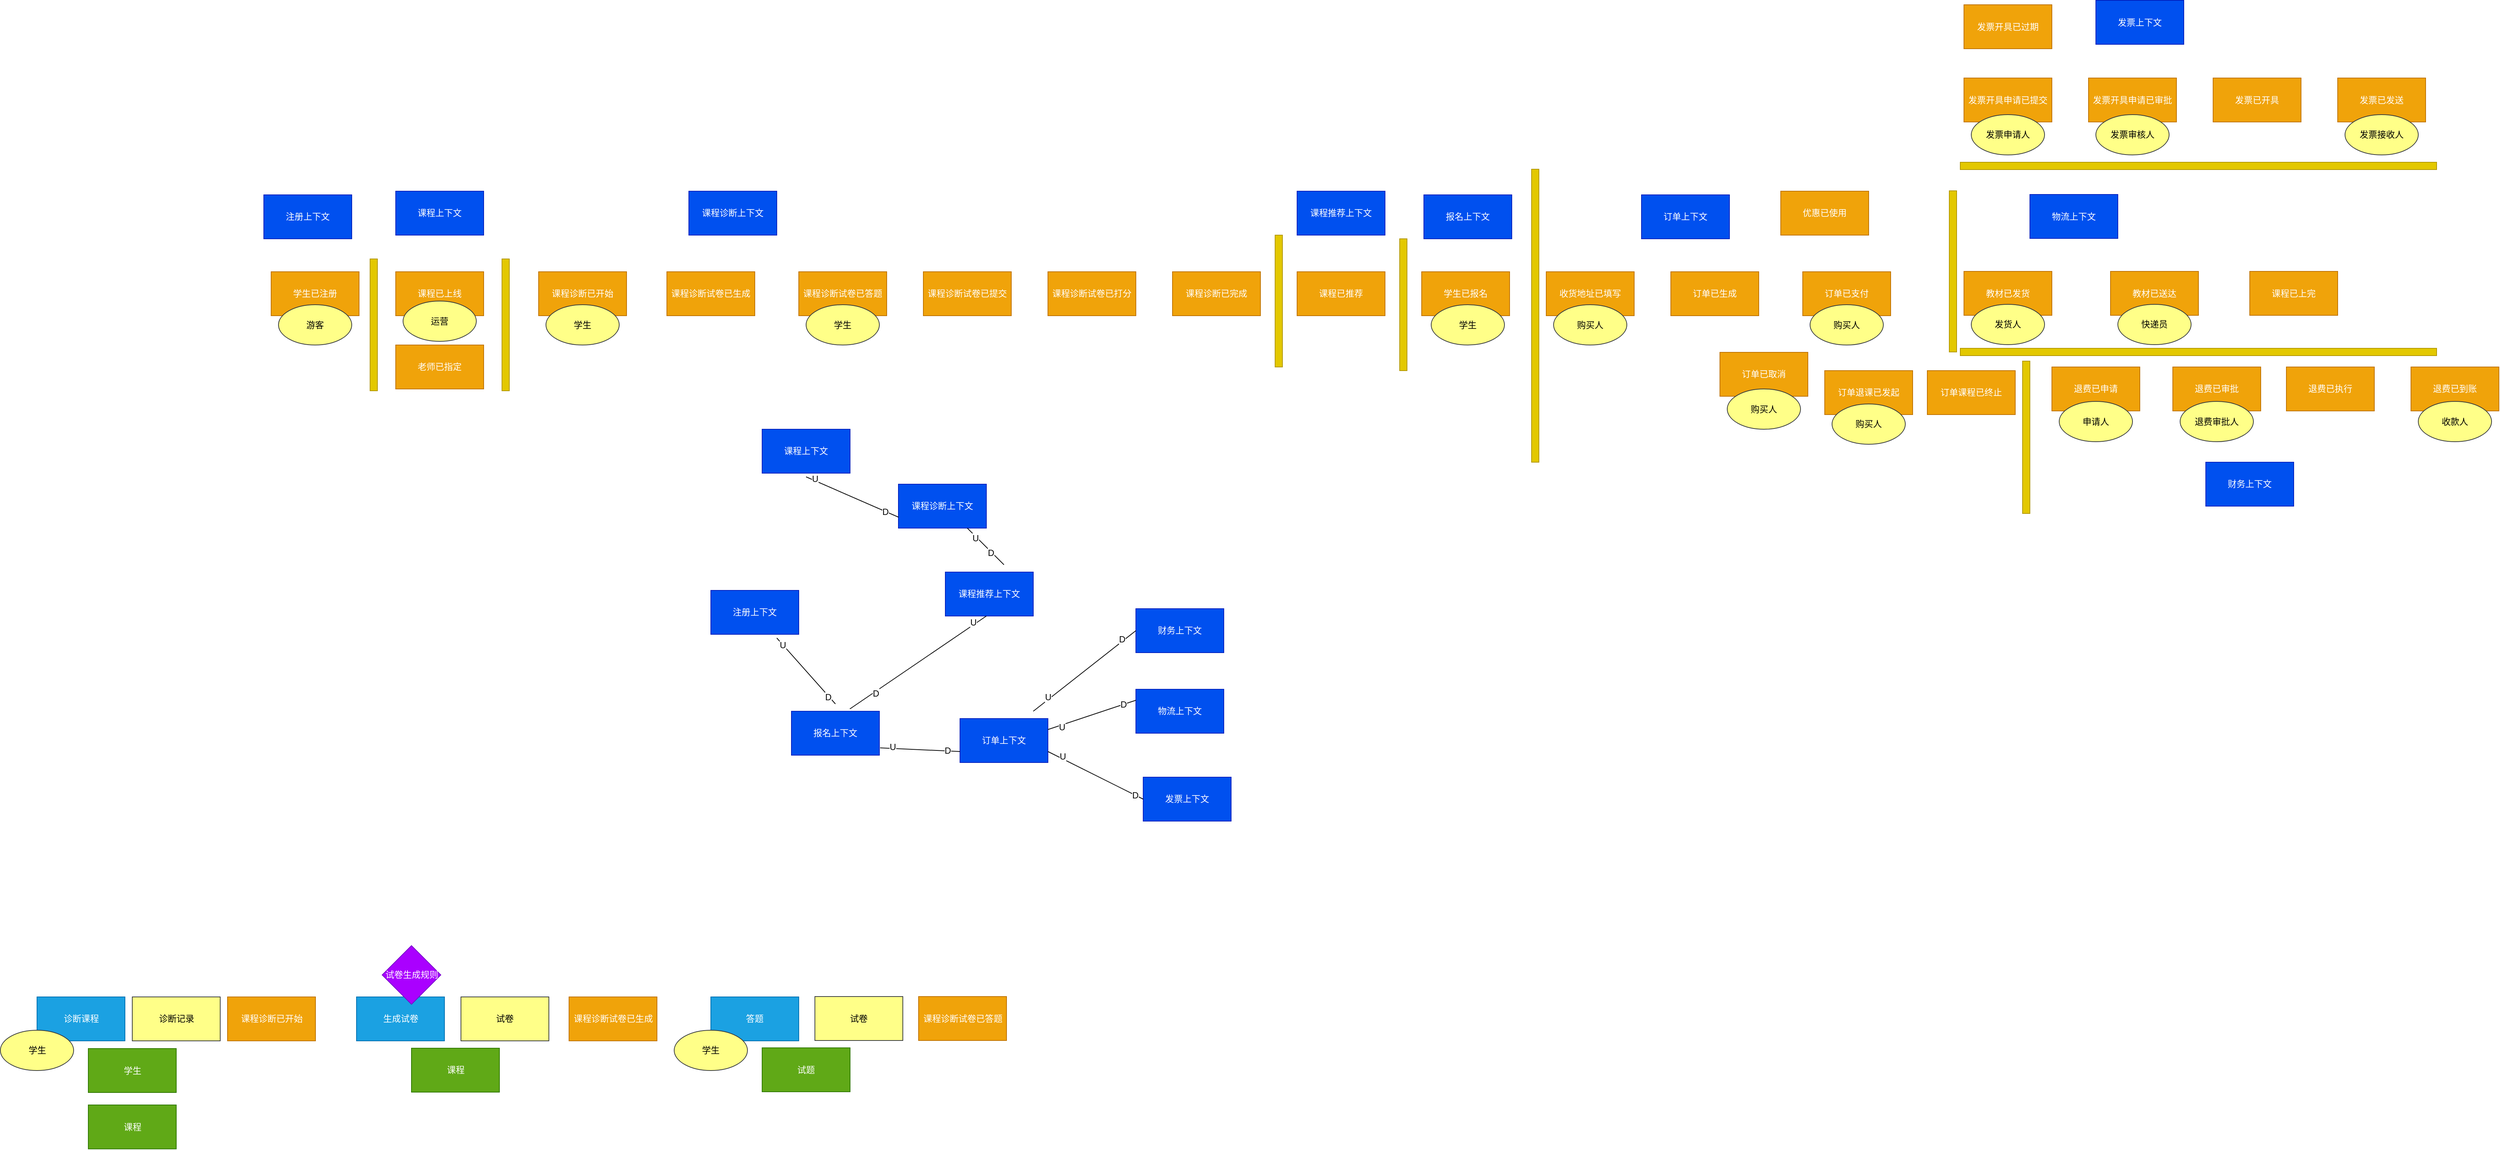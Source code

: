 <mxfile version="11.3.0" type="github" pages="1"><diagram id="fuBMqEyUQ5Y6CXA4ws4X" name="Page-1"><mxGraphModel dx="2631" dy="475" grid="1" gridSize="10" guides="1" tooltips="1" connect="1" arrows="1" fold="1" page="1" pageScale="1" pageWidth="827" pageHeight="1169" math="0" shadow="0"><root><mxCell id="0"/><mxCell id="1" parent="0"/><mxCell id="42AnEJU3W3lW7215Xw7V-1" value="课程诊断已开始" style="rounded=0;whiteSpace=wrap;html=1;fillColor=#f0a30a;strokeColor=#BD7000;fontColor=#ffffff;" vertex="1" parent="1"><mxGeometry x="-905" y="380" width="120" height="60" as="geometry"/></mxCell><mxCell id="42AnEJU3W3lW7215Xw7V-2" value="收货地址已填写" style="rounded=0;whiteSpace=wrap;html=1;fillColor=#f0a30a;strokeColor=#BD7000;fontColor=#ffffff;" vertex="1" parent="1"><mxGeometry x="470" y="380" width="120" height="60" as="geometry"/></mxCell><mxCell id="42AnEJU3W3lW7215Xw7V-3" value="订单已支付" style="rounded=0;whiteSpace=wrap;html=1;fillColor=#f0a30a;strokeColor=#BD7000;fontColor=#ffffff;" vertex="1" parent="1"><mxGeometry x="820" y="380" width="120" height="60" as="geometry"/></mxCell><mxCell id="42AnEJU3W3lW7215Xw7V-4" value="订单已生成" style="rounded=0;whiteSpace=wrap;html=1;fillColor=#f0a30a;strokeColor=#BD7000;fontColor=#ffffff;" vertex="1" parent="1"><mxGeometry x="640" y="380" width="120" height="60" as="geometry"/></mxCell><mxCell id="42AnEJU3W3lW7215Xw7V-5" value="订单已取消" style="rounded=0;whiteSpace=wrap;html=1;fillColor=#f0a30a;strokeColor=#BD7000;fontColor=#ffffff;" vertex="1" parent="1"><mxGeometry x="707" y="490" width="120" height="60" as="geometry"/></mxCell><mxCell id="42AnEJU3W3lW7215Xw7V-6" value="教材已发货" style="rounded=0;whiteSpace=wrap;html=1;fillColor=#f0a30a;strokeColor=#BD7000;fontColor=#ffffff;" vertex="1" parent="1"><mxGeometry x="1040" y="379.5" width="120" height="60" as="geometry"/></mxCell><mxCell id="42AnEJU3W3lW7215Xw7V-7" value="发票已开具" style="rounded=0;whiteSpace=wrap;html=1;fillColor=#f0a30a;strokeColor=#BD7000;fontColor=#ffffff;" vertex="1" parent="1"><mxGeometry x="1380" y="115.5" width="120" height="60" as="geometry"/></mxCell><mxCell id="42AnEJU3W3lW7215Xw7V-8" value="课程已推荐" style="rounded=0;whiteSpace=wrap;html=1;fillColor=#f0a30a;strokeColor=#BD7000;fontColor=#ffffff;" vertex="1" parent="1"><mxGeometry x="130" y="380" width="120" height="60" as="geometry"/></mxCell><mxCell id="42AnEJU3W3lW7215Xw7V-9" value="课程诊断试卷已打分" style="rounded=0;whiteSpace=wrap;html=1;fillColor=#f0a30a;strokeColor=#BD7000;fontColor=#ffffff;" vertex="1" parent="1"><mxGeometry x="-210" y="380" width="120" height="60" as="geometry"/></mxCell><mxCell id="42AnEJU3W3lW7215Xw7V-10" value="学生已报名" style="rounded=0;whiteSpace=wrap;html=1;fillColor=#f0a30a;strokeColor=#BD7000;fontColor=#ffffff;" vertex="1" parent="1"><mxGeometry x="300" y="380" width="120" height="60" as="geometry"/></mxCell><mxCell id="42AnEJU3W3lW7215Xw7V-11" value="教材已送达" style="rounded=0;whiteSpace=wrap;html=1;fillColor=#f0a30a;strokeColor=#BD7000;fontColor=#ffffff;" vertex="1" parent="1"><mxGeometry x="1240" y="379.5" width="120" height="60" as="geometry"/></mxCell><mxCell id="42AnEJU3W3lW7215Xw7V-12" value="课程已上线" style="rounded=0;whiteSpace=wrap;html=1;fillColor=#f0a30a;strokeColor=#BD7000;fontColor=#ffffff;" vertex="1" parent="1"><mxGeometry x="-1100" y="380" width="120" height="60" as="geometry"/></mxCell><mxCell id="42AnEJU3W3lW7215Xw7V-13" value="学生已注册" style="rounded=0;whiteSpace=wrap;html=1;fillColor=#f0a30a;strokeColor=#BD7000;fontColor=#ffffff;" vertex="1" parent="1"><mxGeometry x="-1270" y="380" width="120" height="60" as="geometry"/></mxCell><mxCell id="42AnEJU3W3lW7215Xw7V-14" value="老师已指定" style="rounded=0;whiteSpace=wrap;html=1;fillColor=#f0a30a;strokeColor=#BD7000;fontColor=#ffffff;" vertex="1" parent="1"><mxGeometry x="-1100" y="480" width="120" height="60" as="geometry"/></mxCell><mxCell id="42AnEJU3W3lW7215Xw7V-15" value="优惠已使用" style="rounded=0;whiteSpace=wrap;html=1;fillColor=#f0a30a;strokeColor=#BD7000;fontColor=#ffffff;" vertex="1" parent="1"><mxGeometry x="790" y="270" width="120" height="60" as="geometry"/></mxCell><mxCell id="42AnEJU3W3lW7215Xw7V-16" value="退费已申请" style="rounded=0;whiteSpace=wrap;html=1;fillColor=#f0a30a;strokeColor=#BD7000;fontColor=#ffffff;" vertex="1" parent="1"><mxGeometry x="1160" y="510" width="120" height="60" as="geometry"/></mxCell><mxCell id="42AnEJU3W3lW7215Xw7V-17" value="课程已上完" style="rounded=0;whiteSpace=wrap;html=1;fillColor=#f0a30a;strokeColor=#BD7000;fontColor=#ffffff;" vertex="1" parent="1"><mxGeometry x="1430" y="379.5" width="120" height="60" as="geometry"/></mxCell><mxCell id="42AnEJU3W3lW7215Xw7V-18" value="课程诊断试卷已生成" style="rounded=0;whiteSpace=wrap;html=1;fillColor=#f0a30a;strokeColor=#BD7000;fontColor=#ffffff;" vertex="1" parent="1"><mxGeometry x="-730" y="380" width="120" height="60" as="geometry"/></mxCell><mxCell id="42AnEJU3W3lW7215Xw7V-19" value="课程诊断试卷已答题" style="rounded=0;whiteSpace=wrap;html=1;fillColor=#f0a30a;strokeColor=#BD7000;fontColor=#ffffff;" vertex="1" parent="1"><mxGeometry x="-550" y="380" width="120" height="60" as="geometry"/></mxCell><mxCell id="42AnEJU3W3lW7215Xw7V-20" value="课程诊断试卷已提交" style="rounded=0;whiteSpace=wrap;html=1;fillColor=#f0a30a;strokeColor=#BD7000;fontColor=#ffffff;" vertex="1" parent="1"><mxGeometry x="-380" y="380" width="120" height="60" as="geometry"/></mxCell><mxCell id="42AnEJU3W3lW7215Xw7V-21" value="课程诊断已完成" style="rounded=0;whiteSpace=wrap;html=1;fillColor=#f0a30a;strokeColor=#BD7000;fontColor=#ffffff;" vertex="1" parent="1"><mxGeometry x="-40" y="380" width="120" height="60" as="geometry"/></mxCell><mxCell id="42AnEJU3W3lW7215Xw7V-22" value="发票开具申请已提交" style="rounded=0;whiteSpace=wrap;html=1;fillColor=#f0a30a;strokeColor=#BD7000;fontColor=#ffffff;" vertex="1" parent="1"><mxGeometry x="1040" y="115.5" width="120" height="60" as="geometry"/></mxCell><mxCell id="42AnEJU3W3lW7215Xw7V-23" value="发票开具申请已审批" style="rounded=0;whiteSpace=wrap;html=1;fillColor=#f0a30a;strokeColor=#BD7000;fontColor=#ffffff;" vertex="1" parent="1"><mxGeometry x="1210" y="115.5" width="120" height="60" as="geometry"/></mxCell><mxCell id="42AnEJU3W3lW7215Xw7V-24" value="发票已发送" style="rounded=0;whiteSpace=wrap;html=1;fillColor=#f0a30a;strokeColor=#BD7000;fontColor=#ffffff;" vertex="1" parent="1"><mxGeometry x="1550" y="115.5" width="120" height="60" as="geometry"/></mxCell><mxCell id="42AnEJU3W3lW7215Xw7V-25" value="发票开具已过期" style="rounded=0;whiteSpace=wrap;html=1;fillColor=#f0a30a;strokeColor=#BD7000;fontColor=#ffffff;" vertex="1" parent="1"><mxGeometry x="1040" y="15.5" width="120" height="60" as="geometry"/></mxCell><mxCell id="42AnEJU3W3lW7215Xw7V-26" value="退费已审批" style="rounded=0;whiteSpace=wrap;html=1;fillColor=#f0a30a;strokeColor=#BD7000;fontColor=#ffffff;" vertex="1" parent="1"><mxGeometry x="1325" y="510" width="120" height="60" as="geometry"/></mxCell><mxCell id="42AnEJU3W3lW7215Xw7V-27" value="订单课程已终止" style="rounded=0;whiteSpace=wrap;html=1;fillColor=#f0a30a;strokeColor=#BD7000;fontColor=#ffffff;" vertex="1" parent="1"><mxGeometry x="990" y="515" width="120" height="60" as="geometry"/></mxCell><mxCell id="42AnEJU3W3lW7215Xw7V-28" value="退费已执行" style="rounded=0;whiteSpace=wrap;html=1;fillColor=#f0a30a;strokeColor=#BD7000;fontColor=#ffffff;" vertex="1" parent="1"><mxGeometry x="1480" y="510" width="120" height="60" as="geometry"/></mxCell><mxCell id="42AnEJU3W3lW7215Xw7V-29" value="退费已到账" style="rounded=0;whiteSpace=wrap;html=1;fillColor=#f0a30a;strokeColor=#BD7000;fontColor=#ffffff;" vertex="1" parent="1"><mxGeometry x="1650" y="510" width="120" height="60" as="geometry"/></mxCell><mxCell id="42AnEJU3W3lW7215Xw7V-30" value="游客" style="ellipse;whiteSpace=wrap;html=1;fillColor=#ffff88;strokeColor=#36393d;" vertex="1" parent="1"><mxGeometry x="-1260" y="425" width="100" height="55" as="geometry"/></mxCell><mxCell id="42AnEJU3W3lW7215Xw7V-31" value="学生" style="ellipse;whiteSpace=wrap;html=1;fillColor=#ffff88;strokeColor=#36393d;" vertex="1" parent="1"><mxGeometry x="-895" y="425" width="100" height="55" as="geometry"/></mxCell><mxCell id="42AnEJU3W3lW7215Xw7V-32" value="学生" style="ellipse;whiteSpace=wrap;html=1;fillColor=#ffff88;strokeColor=#36393d;" vertex="1" parent="1"><mxGeometry x="-540" y="425" width="100" height="55" as="geometry"/></mxCell><mxCell id="42AnEJU3W3lW7215Xw7V-33" value="学生" style="ellipse;whiteSpace=wrap;html=1;fillColor=#ffff88;strokeColor=#36393d;" vertex="1" parent="1"><mxGeometry x="313" y="425" width="100" height="55" as="geometry"/></mxCell><mxCell id="42AnEJU3W3lW7215Xw7V-34" value="购买人" style="ellipse;whiteSpace=wrap;html=1;fillColor=#ffff88;strokeColor=#36393d;" vertex="1" parent="1"><mxGeometry x="480" y="425" width="100" height="55" as="geometry"/></mxCell><mxCell id="42AnEJU3W3lW7215Xw7V-35" value="发票申请人" style="ellipse;whiteSpace=wrap;html=1;fillColor=#ffff88;strokeColor=#36393d;" vertex="1" parent="1"><mxGeometry x="1050" y="165.5" width="100" height="55" as="geometry"/></mxCell><mxCell id="42AnEJU3W3lW7215Xw7V-36" value="发票审核人" style="ellipse;whiteSpace=wrap;html=1;fillColor=#ffff88;strokeColor=#36393d;" vertex="1" parent="1"><mxGeometry x="1220" y="165.5" width="100" height="55" as="geometry"/></mxCell><mxCell id="42AnEJU3W3lW7215Xw7V-37" value="购买人" style="ellipse;whiteSpace=wrap;html=1;fillColor=#ffff88;strokeColor=#36393d;" vertex="1" parent="1"><mxGeometry x="830" y="425" width="100" height="55" as="geometry"/></mxCell><mxCell id="42AnEJU3W3lW7215Xw7V-38" value="申请人" style="ellipse;whiteSpace=wrap;html=1;fillColor=#ffff88;strokeColor=#36393d;" vertex="1" parent="1"><mxGeometry x="1170" y="557" width="100" height="55" as="geometry"/></mxCell><mxCell id="42AnEJU3W3lW7215Xw7V-39" value="购买人" style="ellipse;whiteSpace=wrap;html=1;fillColor=#ffff88;strokeColor=#36393d;" vertex="1" parent="1"><mxGeometry x="717" y="540" width="100" height="55" as="geometry"/></mxCell><mxCell id="42AnEJU3W3lW7215Xw7V-40" value="发货人" style="ellipse;whiteSpace=wrap;html=1;fillColor=#ffff88;strokeColor=#36393d;" vertex="1" parent="1"><mxGeometry x="1050" y="424.5" width="100" height="55" as="geometry"/></mxCell><mxCell id="42AnEJU3W3lW7215Xw7V-41" value="快递员" style="ellipse;whiteSpace=wrap;html=1;fillColor=#ffff88;strokeColor=#36393d;" vertex="1" parent="1"><mxGeometry x="1250" y="424.5" width="100" height="55" as="geometry"/></mxCell><mxCell id="42AnEJU3W3lW7215Xw7V-42" value="收款人" style="ellipse;whiteSpace=wrap;html=1;fillColor=#ffff88;strokeColor=#36393d;" vertex="1" parent="1"><mxGeometry x="1660" y="557" width="100" height="55" as="geometry"/></mxCell><mxCell id="42AnEJU3W3lW7215Xw7V-43" value="退费审批人" style="ellipse;whiteSpace=wrap;html=1;fillColor=#ffff88;strokeColor=#36393d;" vertex="1" parent="1"><mxGeometry x="1335" y="557" width="100" height="55" as="geometry"/></mxCell><mxCell id="42AnEJU3W3lW7215Xw7V-44" value="" style="html=1;points=[];perimeter=orthogonalPerimeter;fillColor=#e3c800;strokeColor=#B09500;fontColor=#ffffff;" vertex="1" parent="1"><mxGeometry x="-1135" y="362.5" width="10" height="180" as="geometry"/></mxCell><mxCell id="42AnEJU3W3lW7215Xw7V-45" value="" style="html=1;points=[];perimeter=orthogonalPerimeter;fillColor=#e3c800;strokeColor=#B09500;fontColor=#ffffff;" vertex="1" parent="1"><mxGeometry x="-955" y="362.5" width="10" height="180" as="geometry"/></mxCell><mxCell id="42AnEJU3W3lW7215Xw7V-46" value="" style="html=1;points=[];perimeter=orthogonalPerimeter;fillColor=#e3c800;strokeColor=#B09500;fontColor=#ffffff;" vertex="1" parent="1"><mxGeometry x="270" y="335" width="10" height="180" as="geometry"/></mxCell><mxCell id="42AnEJU3W3lW7215Xw7V-47" value="" style="html=1;points=[];perimeter=orthogonalPerimeter;fillColor=#e3c800;strokeColor=#B09500;fontColor=#ffffff;" vertex="1" parent="1"><mxGeometry x="450" y="240" width="10" height="400" as="geometry"/></mxCell><mxCell id="42AnEJU3W3lW7215Xw7V-48" value="" style="html=1;points=[];perimeter=orthogonalPerimeter;fillColor=#e3c800;strokeColor=#B09500;fontColor=#ffffff;rotation=90;" vertex="1" parent="1"><mxGeometry x="1355" y="-89.5" width="10" height="650" as="geometry"/></mxCell><mxCell id="42AnEJU3W3lW7215Xw7V-49" value="" style="html=1;points=[];perimeter=orthogonalPerimeter;fillColor=#e3c800;strokeColor=#B09500;fontColor=#ffffff;rotation=90;" vertex="1" parent="1"><mxGeometry x="1355" y="164.5" width="10" height="650" as="geometry"/></mxCell><mxCell id="42AnEJU3W3lW7215Xw7V-50" value="" style="html=1;points=[];perimeter=orthogonalPerimeter;fillColor=#e3c800;strokeColor=#B09500;fontColor=#ffffff;" vertex="1" parent="1"><mxGeometry x="100" y="330" width="10" height="180" as="geometry"/></mxCell><mxCell id="42AnEJU3W3lW7215Xw7V-51" value="" style="html=1;points=[];perimeter=orthogonalPerimeter;fillColor=#e3c800;strokeColor=#B09500;fontColor=#ffffff;" vertex="1" parent="1"><mxGeometry x="1020" y="269.5" width="10" height="220" as="geometry"/></mxCell><mxCell id="42AnEJU3W3lW7215Xw7V-52" value="注册上下文" style="rounded=0;whiteSpace=wrap;html=1;fillColor=#0050ef;strokeColor=#001DBC;fontColor=#ffffff;" vertex="1" parent="1"><mxGeometry x="-1280" y="275" width="120" height="60" as="geometry"/></mxCell><mxCell id="42AnEJU3W3lW7215Xw7V-53" value="课程上下文" style="rounded=0;whiteSpace=wrap;html=1;fillColor=#0050ef;strokeColor=#001DBC;fontColor=#ffffff;" vertex="1" parent="1"><mxGeometry x="-1100" y="270" width="120" height="60" as="geometry"/></mxCell><mxCell id="42AnEJU3W3lW7215Xw7V-54" value="课程诊断上下文" style="rounded=0;whiteSpace=wrap;html=1;fillColor=#0050ef;strokeColor=#001DBC;fontColor=#ffffff;" vertex="1" parent="1"><mxGeometry x="-700" y="270" width="120" height="60" as="geometry"/></mxCell><mxCell id="42AnEJU3W3lW7215Xw7V-55" value="课程推荐上下文" style="rounded=0;whiteSpace=wrap;html=1;fillColor=#0050ef;strokeColor=#001DBC;fontColor=#ffffff;" vertex="1" parent="1"><mxGeometry x="130" y="270" width="120" height="60" as="geometry"/></mxCell><mxCell id="42AnEJU3W3lW7215Xw7V-56" value="报名上下文" style="rounded=0;whiteSpace=wrap;html=1;fillColor=#0050ef;strokeColor=#001DBC;fontColor=#ffffff;" vertex="1" parent="1"><mxGeometry x="303" y="275" width="120" height="60" as="geometry"/></mxCell><mxCell id="42AnEJU3W3lW7215Xw7V-57" value="订单上下文" style="rounded=0;whiteSpace=wrap;html=1;fillColor=#0050ef;strokeColor=#001DBC;fontColor=#ffffff;" vertex="1" parent="1"><mxGeometry x="600" y="275" width="120" height="60" as="geometry"/></mxCell><mxCell id="42AnEJU3W3lW7215Xw7V-58" value="物流上下文" style="rounded=0;whiteSpace=wrap;html=1;fillColor=#0050ef;strokeColor=#001DBC;fontColor=#ffffff;" vertex="1" parent="1"><mxGeometry x="1130" y="274.5" width="120" height="60" as="geometry"/></mxCell><mxCell id="42AnEJU3W3lW7215Xw7V-59" value="发票上下文" style="rounded=0;whiteSpace=wrap;html=1;fillColor=#0050ef;strokeColor=#001DBC;fontColor=#ffffff;" vertex="1" parent="1"><mxGeometry x="1220" y="9.5" width="120" height="60" as="geometry"/></mxCell><mxCell id="42AnEJU3W3lW7215Xw7V-60" value="运营" style="ellipse;whiteSpace=wrap;html=1;fillColor=#ffff88;strokeColor=#36393d;" vertex="1" parent="1"><mxGeometry x="-1090" y="420" width="100" height="55" as="geometry"/></mxCell><mxCell id="42AnEJU3W3lW7215Xw7V-61" value="注册上下文" style="rounded=0;whiteSpace=wrap;html=1;fillColor=#0050ef;strokeColor=#001DBC;fontColor=#ffffff;perimeterSpacing=1;" vertex="1" parent="1"><mxGeometry x="-670" y="815" width="120" height="60" as="geometry"/></mxCell><mxCell id="42AnEJU3W3lW7215Xw7V-62" value="课程上下文" style="rounded=0;whiteSpace=wrap;html=1;fillColor=#0050ef;strokeColor=#001DBC;fontColor=#ffffff;" vertex="1" parent="1"><mxGeometry x="-600" y="595" width="120" height="60" as="geometry"/></mxCell><mxCell id="42AnEJU3W3lW7215Xw7V-63" value="课程诊断上下文" style="rounded=0;whiteSpace=wrap;html=1;fillColor=#0050ef;strokeColor=#001DBC;fontColor=#ffffff;" vertex="1" parent="1"><mxGeometry x="-414" y="670" width="120" height="60" as="geometry"/></mxCell><mxCell id="42AnEJU3W3lW7215Xw7V-64" value="课程推荐上下文" style="rounded=0;whiteSpace=wrap;html=1;fillColor=#0050ef;strokeColor=#001DBC;fontColor=#ffffff;" vertex="1" parent="1"><mxGeometry x="-350" y="790" width="120" height="60" as="geometry"/></mxCell><mxCell id="42AnEJU3W3lW7215Xw7V-65" value="报名上下文" style="rounded=0;whiteSpace=wrap;html=1;fillColor=#0050ef;strokeColor=#001DBC;fontColor=#ffffff;" vertex="1" parent="1"><mxGeometry x="-560" y="980" width="120" height="60" as="geometry"/></mxCell><mxCell id="42AnEJU3W3lW7215Xw7V-66" value="订单上下文" style="rounded=0;whiteSpace=wrap;html=1;fillColor=#0050ef;strokeColor=#001DBC;fontColor=#ffffff;" vertex="1" parent="1"><mxGeometry x="-330" y="990" width="120" height="60" as="geometry"/></mxCell><mxCell id="42AnEJU3W3lW7215Xw7V-67" value="物流上下文" style="rounded=0;whiteSpace=wrap;html=1;fillColor=#0050ef;strokeColor=#001DBC;fontColor=#ffffff;" vertex="1" parent="1"><mxGeometry x="-90" y="950" width="120" height="60" as="geometry"/></mxCell><mxCell id="42AnEJU3W3lW7215Xw7V-68" value="财务上下文" style="rounded=0;whiteSpace=wrap;html=1;fillColor=#0050ef;strokeColor=#001DBC;fontColor=#ffffff;" vertex="1" parent="1"><mxGeometry x="1370" y="640" width="120" height="60" as="geometry"/></mxCell><mxCell id="42AnEJU3W3lW7215Xw7V-69" value="发票上下文" style="rounded=0;whiteSpace=wrap;html=1;fillColor=#0050ef;strokeColor=#001DBC;fontColor=#ffffff;" vertex="1" parent="1"><mxGeometry x="-80" y="1070" width="120" height="60" as="geometry"/></mxCell><mxCell id="42AnEJU3W3lW7215Xw7V-70" value="" style="endArrow=none;html=1;" edge="1" parent="1"><mxGeometry width="50" height="50" relative="1" as="geometry"><mxPoint x="-500" y="970" as="sourcePoint"/><mxPoint x="-580" y="880" as="targetPoint"/></mxGeometry></mxCell><mxCell id="42AnEJU3W3lW7215Xw7V-71" value="U" style="text;html=1;resizable=0;points=[];align=center;verticalAlign=middle;labelBackgroundColor=#ffffff;" vertex="1" connectable="0" parent="42AnEJU3W3lW7215Xw7V-70"><mxGeometry x="0.795" y="1" relative="1" as="geometry"><mxPoint as="offset"/></mxGeometry></mxCell><mxCell id="42AnEJU3W3lW7215Xw7V-72" value="D" style="text;html=1;resizable=0;points=[];align=center;verticalAlign=middle;labelBackgroundColor=#ffffff;" vertex="1" connectable="0" parent="42AnEJU3W3lW7215Xw7V-70"><mxGeometry x="-0.758" y="1" relative="1" as="geometry"><mxPoint y="1" as="offset"/></mxGeometry></mxCell><mxCell id="42AnEJU3W3lW7215Xw7V-73" value="" style="endArrow=none;html=1;entryX=0;entryY=0.75;entryDx=0;entryDy=0;" edge="1" parent="1" target="42AnEJU3W3lW7215Xw7V-63"><mxGeometry width="50" height="50" relative="1" as="geometry"><mxPoint x="-540" y="660" as="sourcePoint"/><mxPoint x="-490" y="740" as="targetPoint"/></mxGeometry></mxCell><mxCell id="42AnEJU3W3lW7215Xw7V-74" value="U" style="text;html=1;resizable=0;points=[];align=center;verticalAlign=middle;labelBackgroundColor=#ffffff;" vertex="1" connectable="0" parent="42AnEJU3W3lW7215Xw7V-73"><mxGeometry x="-0.829" y="1" relative="1" as="geometry"><mxPoint y="-1" as="offset"/></mxGeometry></mxCell><mxCell id="42AnEJU3W3lW7215Xw7V-75" value="D" style="text;html=1;resizable=0;points=[];align=center;verticalAlign=middle;labelBackgroundColor=#ffffff;" vertex="1" connectable="0" parent="42AnEJU3W3lW7215Xw7V-73"><mxGeometry x="0.707" relative="1" as="geometry"><mxPoint y="1" as="offset"/></mxGeometry></mxCell><mxCell id="42AnEJU3W3lW7215Xw7V-76" value="" style="endArrow=none;html=1;" edge="1" parent="1"><mxGeometry width="50" height="50" relative="1" as="geometry"><mxPoint x="-270" y="780" as="sourcePoint"/><mxPoint x="-320" y="730" as="targetPoint"/></mxGeometry></mxCell><mxCell id="42AnEJU3W3lW7215Xw7V-77" value="U" style="text;html=1;resizable=0;points=[];align=center;verticalAlign=middle;labelBackgroundColor=#ffffff;" vertex="1" connectable="0" parent="42AnEJU3W3lW7215Xw7V-76"><mxGeometry x="0.511" y="2" relative="1" as="geometry"><mxPoint as="offset"/></mxGeometry></mxCell><mxCell id="42AnEJU3W3lW7215Xw7V-78" value="D" style="text;html=1;resizable=0;points=[];align=center;verticalAlign=middle;labelBackgroundColor=#ffffff;" vertex="1" connectable="0" parent="42AnEJU3W3lW7215Xw7V-76"><mxGeometry x="-0.314" y="1" relative="1" as="geometry"><mxPoint as="offset"/></mxGeometry></mxCell><mxCell id="42AnEJU3W3lW7215Xw7V-79" value="" style="endArrow=none;html=1;exitX=0.664;exitY=-0.052;exitDx=0;exitDy=0;exitPerimeter=0;" edge="1" parent="1" source="42AnEJU3W3lW7215Xw7V-65"><mxGeometry width="50" height="50" relative="1" as="geometry"><mxPoint x="-344" y="900" as="sourcePoint"/><mxPoint x="-294" y="850" as="targetPoint"/></mxGeometry></mxCell><mxCell id="42AnEJU3W3lW7215Xw7V-80" value="U" style="text;html=1;resizable=0;points=[];align=center;verticalAlign=middle;labelBackgroundColor=#ffffff;" vertex="1" connectable="0" parent="42AnEJU3W3lW7215Xw7V-79"><mxGeometry x="0.814" y="2" relative="1" as="geometry"><mxPoint y="-1" as="offset"/></mxGeometry></mxCell><mxCell id="42AnEJU3W3lW7215Xw7V-81" value="D" style="text;html=1;resizable=0;points=[];align=center;verticalAlign=middle;labelBackgroundColor=#ffffff;" vertex="1" connectable="0" parent="42AnEJU3W3lW7215Xw7V-79"><mxGeometry x="-0.64" y="-2" relative="1" as="geometry"><mxPoint as="offset"/></mxGeometry></mxCell><mxCell id="42AnEJU3W3lW7215Xw7V-82" value="" style="endArrow=none;html=1;entryX=0;entryY=0.75;entryDx=0;entryDy=0;" edge="1" parent="1" target="42AnEJU3W3lW7215Xw7V-66"><mxGeometry width="50" height="50" relative="1" as="geometry"><mxPoint x="-439" y="1030" as="sourcePoint"/><mxPoint x="-389" y="980" as="targetPoint"/></mxGeometry></mxCell><mxCell id="42AnEJU3W3lW7215Xw7V-83" value="U" style="text;html=1;resizable=0;points=[];align=center;verticalAlign=middle;labelBackgroundColor=#ffffff;" vertex="1" connectable="0" parent="42AnEJU3W3lW7215Xw7V-82"><mxGeometry x="-0.702" y="2" relative="1" as="geometry"><mxPoint as="offset"/></mxGeometry></mxCell><mxCell id="42AnEJU3W3lW7215Xw7V-84" value="D" style="text;html=1;resizable=0;points=[];align=center;verticalAlign=middle;labelBackgroundColor=#ffffff;" vertex="1" connectable="0" parent="42AnEJU3W3lW7215Xw7V-82"><mxGeometry x="0.676" relative="1" as="geometry"><mxPoint as="offset"/></mxGeometry></mxCell><mxCell id="42AnEJU3W3lW7215Xw7V-85" value="" style="endArrow=none;html=1;entryX=0;entryY=0.25;entryDx=0;entryDy=0;exitX=1;exitY=0.25;exitDx=0;exitDy=0;" edge="1" parent="1" source="42AnEJU3W3lW7215Xw7V-66" target="42AnEJU3W3lW7215Xw7V-67"><mxGeometry width="50" height="50" relative="1" as="geometry"><mxPoint x="-220" y="1020" as="sourcePoint"/><mxPoint x="-170" y="970" as="targetPoint"/></mxGeometry></mxCell><mxCell id="42AnEJU3W3lW7215Xw7V-86" value="U" style="text;html=1;resizable=0;points=[];align=center;verticalAlign=middle;labelBackgroundColor=#ffffff;" vertex="1" connectable="0" parent="42AnEJU3W3lW7215Xw7V-85"><mxGeometry x="-0.701" y="-3" relative="1" as="geometry"><mxPoint as="offset"/></mxGeometry></mxCell><mxCell id="42AnEJU3W3lW7215Xw7V-87" value="D" style="text;html=1;resizable=0;points=[];align=center;verticalAlign=middle;labelBackgroundColor=#ffffff;" vertex="1" connectable="0" parent="42AnEJU3W3lW7215Xw7V-85"><mxGeometry x="0.714" relative="1" as="geometry"><mxPoint as="offset"/></mxGeometry></mxCell><mxCell id="42AnEJU3W3lW7215Xw7V-88" value="" style="endArrow=none;html=1;exitX=1;exitY=0.75;exitDx=0;exitDy=0;entryX=0;entryY=0.5;entryDx=0;entryDy=0;" edge="1" parent="1" source="42AnEJU3W3lW7215Xw7V-66" target="42AnEJU3W3lW7215Xw7V-69"><mxGeometry width="50" height="50" relative="1" as="geometry"><mxPoint x="-120" y="1140" as="sourcePoint"/><mxPoint x="-70" y="1090" as="targetPoint"/></mxGeometry></mxCell><mxCell id="42AnEJU3W3lW7215Xw7V-89" value="U" style="text;html=1;resizable=0;points=[];align=center;verticalAlign=middle;labelBackgroundColor=#ffffff;" vertex="1" connectable="0" parent="42AnEJU3W3lW7215Xw7V-88"><mxGeometry x="-0.716" y="3" relative="1" as="geometry"><mxPoint as="offset"/></mxGeometry></mxCell><mxCell id="42AnEJU3W3lW7215Xw7V-90" value="D" style="text;html=1;resizable=0;points=[];align=center;verticalAlign=middle;labelBackgroundColor=#ffffff;" vertex="1" connectable="0" parent="42AnEJU3W3lW7215Xw7V-88"><mxGeometry x="0.823" y="1" relative="1" as="geometry"><mxPoint y="1" as="offset"/></mxGeometry></mxCell><mxCell id="42AnEJU3W3lW7215Xw7V-91" value="" style="html=1;points=[];perimeter=orthogonalPerimeter;fillColor=#e3c800;strokeColor=#B09500;fontColor=#ffffff;" vertex="1" parent="1"><mxGeometry x="1120" y="502" width="10" height="208" as="geometry"/></mxCell><mxCell id="42AnEJU3W3lW7215Xw7V-92" value="财务上下文" style="rounded=0;whiteSpace=wrap;html=1;fillColor=#0050ef;strokeColor=#001DBC;fontColor=#ffffff;" vertex="1" parent="1"><mxGeometry x="-90" y="840" width="120" height="60" as="geometry"/></mxCell><mxCell id="42AnEJU3W3lW7215Xw7V-93" value="" style="endArrow=none;html=1;entryX=0;entryY=0.5;entryDx=0;entryDy=0;" edge="1" parent="1" target="42AnEJU3W3lW7215Xw7V-92"><mxGeometry width="50" height="50" relative="1" as="geometry"><mxPoint x="-230" y="980" as="sourcePoint"/><mxPoint x="-190" y="950" as="targetPoint"/></mxGeometry></mxCell><mxCell id="42AnEJU3W3lW7215Xw7V-94" value="U" style="text;html=1;resizable=0;points=[];align=center;verticalAlign=middle;labelBackgroundColor=#ffffff;" vertex="1" connectable="0" parent="42AnEJU3W3lW7215Xw7V-93"><mxGeometry x="-0.678" y="2" relative="1" as="geometry"><mxPoint x="-1" as="offset"/></mxGeometry></mxCell><mxCell id="42AnEJU3W3lW7215Xw7V-95" value="D" style="text;html=1;resizable=0;points=[];align=center;verticalAlign=middle;labelBackgroundColor=#ffffff;" vertex="1" connectable="0" parent="42AnEJU3W3lW7215Xw7V-93"><mxGeometry x="0.744" y="3" relative="1" as="geometry"><mxPoint as="offset"/></mxGeometry></mxCell><mxCell id="42AnEJU3W3lW7215Xw7V-96" value="订单退课已发起" style="rounded=0;whiteSpace=wrap;html=1;fillColor=#f0a30a;strokeColor=#BD7000;fontColor=#ffffff;" vertex="1" parent="1"><mxGeometry x="850" y="515" width="120" height="60" as="geometry"/></mxCell><mxCell id="42AnEJU3W3lW7215Xw7V-97" value="购买人" style="ellipse;whiteSpace=wrap;html=1;fillColor=#ffff88;strokeColor=#36393d;" vertex="1" parent="1"><mxGeometry x="860" y="560.5" width="100" height="55" as="geometry"/></mxCell><mxCell id="42AnEJU3W3lW7215Xw7V-98" value="发票接收人" style="ellipse;whiteSpace=wrap;html=1;fillColor=#ffff88;strokeColor=#36393d;" vertex="1" parent="1"><mxGeometry x="1560" y="165.5" width="100" height="55" as="geometry"/></mxCell><mxCell id="42AnEJU3W3lW7215Xw7V-99" value="课程诊断已开始" style="rounded=0;whiteSpace=wrap;html=1;fillColor=#f0a30a;strokeColor=#BD7000;fontColor=#ffffff;" vertex="1" parent="1"><mxGeometry x="-1329.5" y="1370" width="120" height="60" as="geometry"/></mxCell><mxCell id="42AnEJU3W3lW7215Xw7V-101" value="诊断课程" style="rounded=0;whiteSpace=wrap;html=1;fillColor=#1ba1e2;strokeColor=#006EAF;fontColor=#ffffff;" vertex="1" parent="1"><mxGeometry x="-1589.5" y="1370" width="120" height="60" as="geometry"/></mxCell><mxCell id="42AnEJU3W3lW7215Xw7V-102" value="学生" style="rounded=0;whiteSpace=wrap;html=1;fillColor=#60a917;strokeColor=#2D7600;fontColor=#ffffff;" vertex="1" parent="1"><mxGeometry x="-1519.5" y="1440.5" width="120" height="60" as="geometry"/></mxCell><mxCell id="42AnEJU3W3lW7215Xw7V-103" value="课程" style="rounded=0;whiteSpace=wrap;html=1;fillColor=#60a917;strokeColor=#2D7600;fontColor=#ffffff;" vertex="1" parent="1"><mxGeometry x="-1519.5" y="1517.5" width="120" height="60" as="geometry"/></mxCell><mxCell id="42AnEJU3W3lW7215Xw7V-104" value="诊断记录" style="rounded=0;whiteSpace=wrap;html=1;fillColor=#ffff88;strokeColor=#36393d;" vertex="1" parent="1"><mxGeometry x="-1459.5" y="1370" width="120" height="60" as="geometry"/></mxCell><mxCell id="42AnEJU3W3lW7215Xw7V-105" value="课程诊断试卷已生成" style="rounded=0;whiteSpace=wrap;html=1;fillColor=#f0a30a;strokeColor=#BD7000;fontColor=#ffffff;" vertex="1" parent="1"><mxGeometry x="-863.5" y="1370" width="120" height="60" as="geometry"/></mxCell><mxCell id="42AnEJU3W3lW7215Xw7V-106" value="生成试卷" style="rounded=0;whiteSpace=wrap;html=1;fillColor=#1ba1e2;strokeColor=#006EAF;fontColor=#ffffff;" vertex="1" parent="1"><mxGeometry x="-1153.5" y="1370" width="120" height="60" as="geometry"/></mxCell><mxCell id="42AnEJU3W3lW7215Xw7V-107" value="试卷生成规则" style="rhombus;whiteSpace=wrap;html=1;fillColor=#aa00ff;strokeColor=#7700CC;fontColor=#ffffff;" vertex="1" parent="1"><mxGeometry x="-1118.5" y="1300" width="80" height="80" as="geometry"/></mxCell><mxCell id="42AnEJU3W3lW7215Xw7V-109" value="课程" style="rounded=0;whiteSpace=wrap;html=1;fillColor=#60a917;strokeColor=#2D7600;fontColor=#ffffff;" vertex="1" parent="1"><mxGeometry x="-1078.5" y="1440" width="120" height="60" as="geometry"/></mxCell><mxCell id="42AnEJU3W3lW7215Xw7V-110" value="试卷" style="rounded=0;whiteSpace=wrap;html=1;fillColor=#ffff88;strokeColor=#36393d;" vertex="1" parent="1"><mxGeometry x="-1011" y="1370" width="120" height="60" as="geometry"/></mxCell><mxCell id="42AnEJU3W3lW7215Xw7V-113" value="课程诊断试卷已答题" style="rounded=0;whiteSpace=wrap;html=1;fillColor=#f0a30a;strokeColor=#BD7000;fontColor=#ffffff;" vertex="1" parent="1"><mxGeometry x="-386.5" y="1369.5" width="120" height="60" as="geometry"/></mxCell><mxCell id="42AnEJU3W3lW7215Xw7V-100" value="学生" style="ellipse;whiteSpace=wrap;html=1;fillColor=#ffff88;strokeColor=#36393d;" vertex="1" parent="1"><mxGeometry x="-1639.5" y="1415.5" width="100" height="55" as="geometry"/></mxCell><mxCell id="42AnEJU3W3lW7215Xw7V-115" value="答题" style="rounded=0;whiteSpace=wrap;html=1;fillColor=#1ba1e2;strokeColor=#006EAF;fontColor=#ffffff;" vertex="1" parent="1"><mxGeometry x="-670" y="1370" width="120" height="60" as="geometry"/></mxCell><mxCell id="42AnEJU3W3lW7215Xw7V-116" value="试卷" style="rounded=0;whiteSpace=wrap;html=1;fillColor=#ffff88;strokeColor=#36393d;" vertex="1" parent="1"><mxGeometry x="-528" y="1369.5" width="120" height="60" as="geometry"/></mxCell><mxCell id="42AnEJU3W3lW7215Xw7V-117" value="试题" style="rounded=0;whiteSpace=wrap;html=1;fillColor=#60a917;strokeColor=#2D7600;fontColor=#ffffff;" vertex="1" parent="1"><mxGeometry x="-600" y="1439.5" width="120" height="60" as="geometry"/></mxCell><mxCell id="42AnEJU3W3lW7215Xw7V-114" value="学生" style="ellipse;whiteSpace=wrap;html=1;fillColor=#ffff88;strokeColor=#36393d;" vertex="1" parent="1"><mxGeometry x="-720" y="1415.5" width="100" height="55" as="geometry"/></mxCell></root></mxGraphModel></diagram></mxfile>